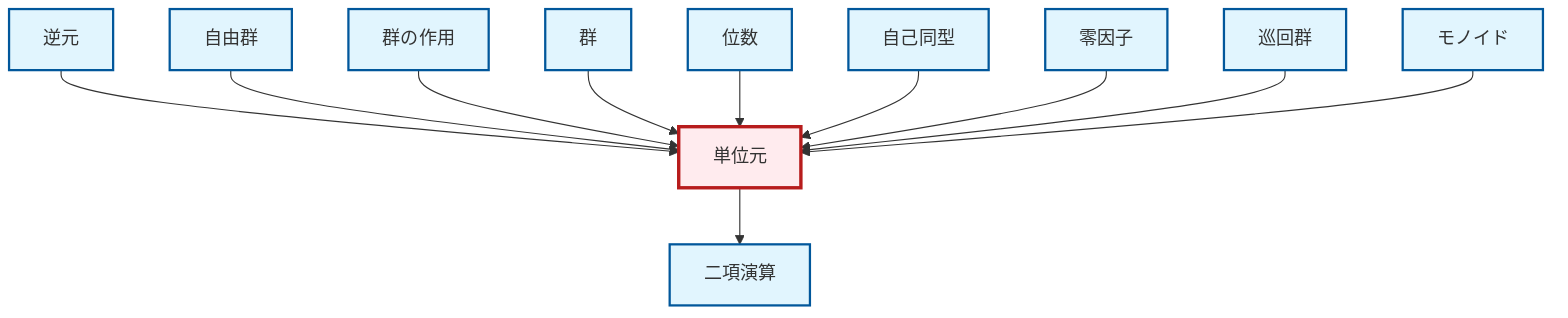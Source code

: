 graph TD
    classDef definition fill:#e1f5fe,stroke:#01579b,stroke-width:2px
    classDef theorem fill:#f3e5f5,stroke:#4a148c,stroke-width:2px
    classDef axiom fill:#fff3e0,stroke:#e65100,stroke-width:2px
    classDef example fill:#e8f5e9,stroke:#1b5e20,stroke-width:2px
    classDef current fill:#ffebee,stroke:#b71c1c,stroke-width:3px
    def-inverse-element["逆元"]:::definition
    def-group-action["群の作用"]:::definition
    def-order["位数"]:::definition
    def-zero-divisor["零因子"]:::definition
    def-free-group["自由群"]:::definition
    def-identity-element["単位元"]:::definition
    def-automorphism["自己同型"]:::definition
    def-group["群"]:::definition
    def-binary-operation["二項演算"]:::definition
    def-monoid["モノイド"]:::definition
    def-cyclic-group["巡回群"]:::definition
    def-inverse-element --> def-identity-element
    def-free-group --> def-identity-element
    def-group-action --> def-identity-element
    def-group --> def-identity-element
    def-order --> def-identity-element
    def-automorphism --> def-identity-element
    def-zero-divisor --> def-identity-element
    def-cyclic-group --> def-identity-element
    def-monoid --> def-identity-element
    def-identity-element --> def-binary-operation
    class def-identity-element current